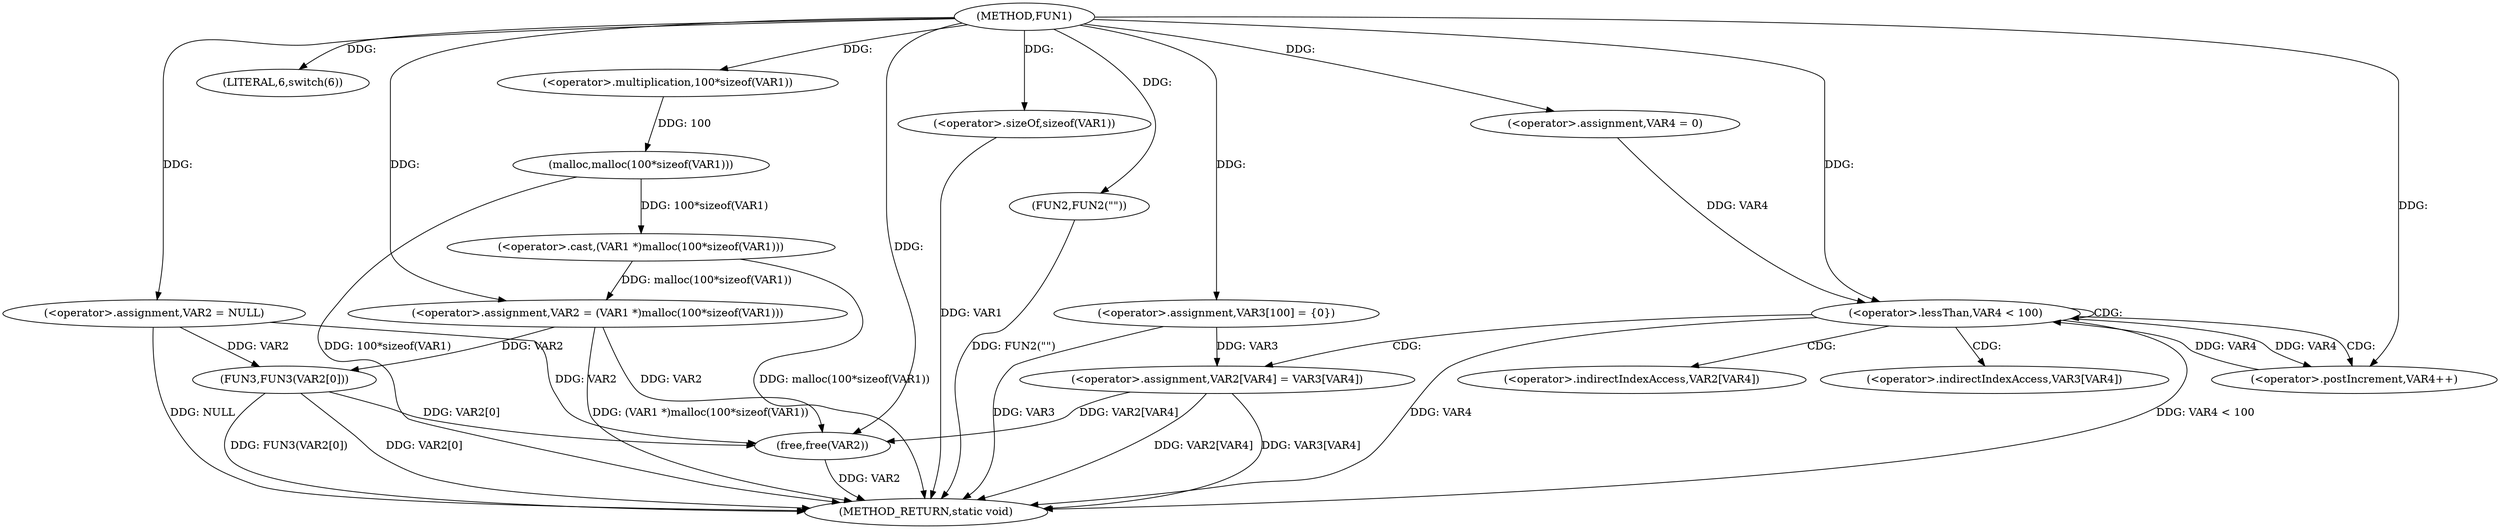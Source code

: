 digraph FUN1 {  
"1000100" [label = "(METHOD,FUN1)" ]
"1000153" [label = "(METHOD_RETURN,static void)" ]
"1000103" [label = "(<operator>.assignment,VAR2 = NULL)" ]
"1000107" [label = "(LITERAL,6,switch(6))" ]
"1000110" [label = "(<operator>.assignment,VAR2 = (VAR1 *)malloc(100*sizeof(VAR1)))" ]
"1000112" [label = "(<operator>.cast,(VAR1 *)malloc(100*sizeof(VAR1)))" ]
"1000114" [label = "(malloc,malloc(100*sizeof(VAR1)))" ]
"1000115" [label = "(<operator>.multiplication,100*sizeof(VAR1))" ]
"1000117" [label = "(<operator>.sizeOf,sizeof(VAR1))" ]
"1000121" [label = "(FUN2,FUN2(\"\"))" ]
"1000126" [label = "(<operator>.assignment,VAR3[100] = {0})" ]
"1000131" [label = "(<operator>.assignment,VAR4 = 0)" ]
"1000134" [label = "(<operator>.lessThan,VAR4 < 100)" ]
"1000137" [label = "(<operator>.postIncrement,VAR4++)" ]
"1000140" [label = "(<operator>.assignment,VAR2[VAR4] = VAR3[VAR4])" ]
"1000147" [label = "(FUN3,FUN3(VAR2[0]))" ]
"1000151" [label = "(free,free(VAR2))" ]
"1000141" [label = "(<operator>.indirectIndexAccess,VAR2[VAR4])" ]
"1000144" [label = "(<operator>.indirectIndexAccess,VAR3[VAR4])" ]
  "1000103" -> "1000153"  [ label = "DDG: NULL"] 
  "1000112" -> "1000153"  [ label = "DDG: malloc(100*sizeof(VAR1))"] 
  "1000140" -> "1000153"  [ label = "DDG: VAR2[VAR4]"] 
  "1000147" -> "1000153"  [ label = "DDG: VAR2[0]"] 
  "1000126" -> "1000153"  [ label = "DDG: VAR3"] 
  "1000117" -> "1000153"  [ label = "DDG: VAR1"] 
  "1000110" -> "1000153"  [ label = "DDG: (VAR1 *)malloc(100*sizeof(VAR1))"] 
  "1000147" -> "1000153"  [ label = "DDG: FUN3(VAR2[0])"] 
  "1000151" -> "1000153"  [ label = "DDG: VAR2"] 
  "1000140" -> "1000153"  [ label = "DDG: VAR3[VAR4]"] 
  "1000134" -> "1000153"  [ label = "DDG: VAR4 < 100"] 
  "1000114" -> "1000153"  [ label = "DDG: 100*sizeof(VAR1)"] 
  "1000121" -> "1000153"  [ label = "DDG: FUN2(\"\")"] 
  "1000134" -> "1000153"  [ label = "DDG: VAR4"] 
  "1000100" -> "1000103"  [ label = "DDG: "] 
  "1000100" -> "1000107"  [ label = "DDG: "] 
  "1000112" -> "1000110"  [ label = "DDG: malloc(100*sizeof(VAR1))"] 
  "1000100" -> "1000110"  [ label = "DDG: "] 
  "1000114" -> "1000112"  [ label = "DDG: 100*sizeof(VAR1)"] 
  "1000115" -> "1000114"  [ label = "DDG: 100"] 
  "1000100" -> "1000115"  [ label = "DDG: "] 
  "1000100" -> "1000117"  [ label = "DDG: "] 
  "1000100" -> "1000121"  [ label = "DDG: "] 
  "1000100" -> "1000126"  [ label = "DDG: "] 
  "1000100" -> "1000131"  [ label = "DDG: "] 
  "1000131" -> "1000134"  [ label = "DDG: VAR4"] 
  "1000137" -> "1000134"  [ label = "DDG: VAR4"] 
  "1000100" -> "1000134"  [ label = "DDG: "] 
  "1000134" -> "1000137"  [ label = "DDG: VAR4"] 
  "1000100" -> "1000137"  [ label = "DDG: "] 
  "1000126" -> "1000140"  [ label = "DDG: VAR3"] 
  "1000103" -> "1000147"  [ label = "DDG: VAR2"] 
  "1000110" -> "1000147"  [ label = "DDG: VAR2"] 
  "1000103" -> "1000151"  [ label = "DDG: VAR2"] 
  "1000140" -> "1000151"  [ label = "DDG: VAR2[VAR4]"] 
  "1000147" -> "1000151"  [ label = "DDG: VAR2[0]"] 
  "1000110" -> "1000151"  [ label = "DDG: VAR2"] 
  "1000100" -> "1000151"  [ label = "DDG: "] 
  "1000134" -> "1000137"  [ label = "CDG: "] 
  "1000134" -> "1000141"  [ label = "CDG: "] 
  "1000134" -> "1000144"  [ label = "CDG: "] 
  "1000134" -> "1000140"  [ label = "CDG: "] 
  "1000134" -> "1000134"  [ label = "CDG: "] 
}
